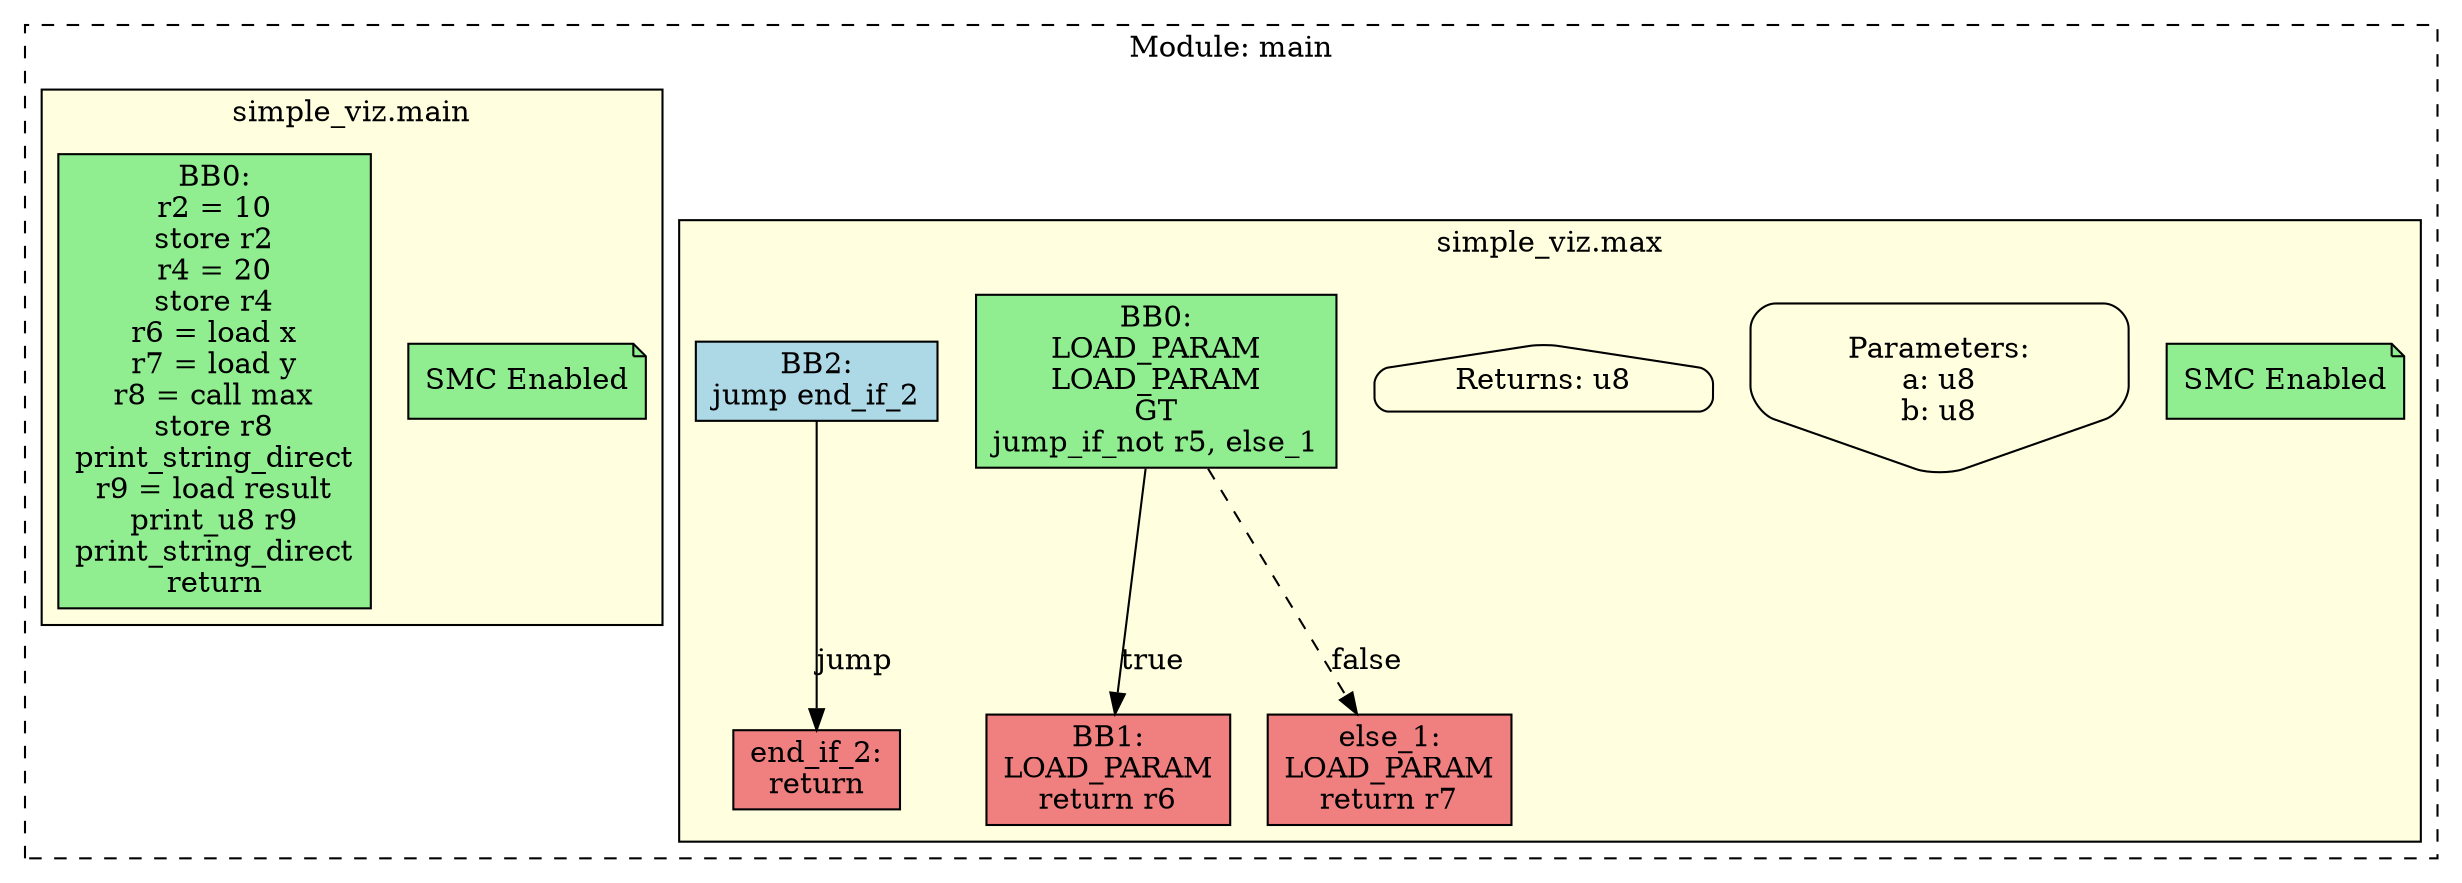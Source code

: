 digraph MinZ_MIR {
  rankdir=TB;
  node [shape=box, style=rounded];

  // Module: main
  subgraph cluster_module {
    label="Module: main";
    style=dashed;

    // Function: simple_viz.max
    subgraph cluster_func_0 {
      label="simple_viz.max";
      style=filled;
      fillcolor=lightyellow;
      "func_0_meta" [label="SMC Enabled", shape=note, style=filled, fillcolor=lightgreen];
      "func_0_params" [label="Parameters:\na: u8\nb: u8", shape=invhouse];
      "func_0_return" [label="Returns: u8", shape=house];
      "func_0_bb0" [label="BB0:\nLOAD_PARAM\nLOAD_PARAM\nGT\njump_if_not r5, else_1\n", style=filled, fillcolor=lightgreen];
      "func_0_bb1" [label="BB1:\nLOAD_PARAM\nreturn r6\n", style=filled, fillcolor=lightcoral];
      "func_0_bb2" [label="BB2:\njump end_if_2\n", style=filled, fillcolor=lightblue];
      "func_0_bb3" [label="else_1:\nLOAD_PARAM\nreturn r7\n", style=filled, fillcolor=lightcoral];
      "func_0_bb4" [label="end_if_2:\nreturn\n", style=filled, fillcolor=lightcoral];
      "func_0_bb0" -> "func_0_bb3" [label="false", style=dashed];
      "func_0_bb0" -> "func_0_bb1" [label="true"];
      "func_0_bb2" -> "func_0_bb4" [label="jump"];
    }

    // Function: simple_viz.main
    subgraph cluster_func_1 {
      label="simple_viz.main";
      style=filled;
      fillcolor=lightyellow;
      "func_1_meta" [label="SMC Enabled", shape=note, style=filled, fillcolor=lightgreen];
      "func_1_bb0" [label="BB0:\nr2 = 10\nstore r2\nr4 = 20\nstore r4\nr6 = load x\nr7 = load y\nr8 = call max\nstore r8\nprint_string_direct\nr9 = load result\nprint_u8 r9\nprint_string_direct\nreturn\n", style=filled, fillcolor=lightgreen];
    }

  }
}
